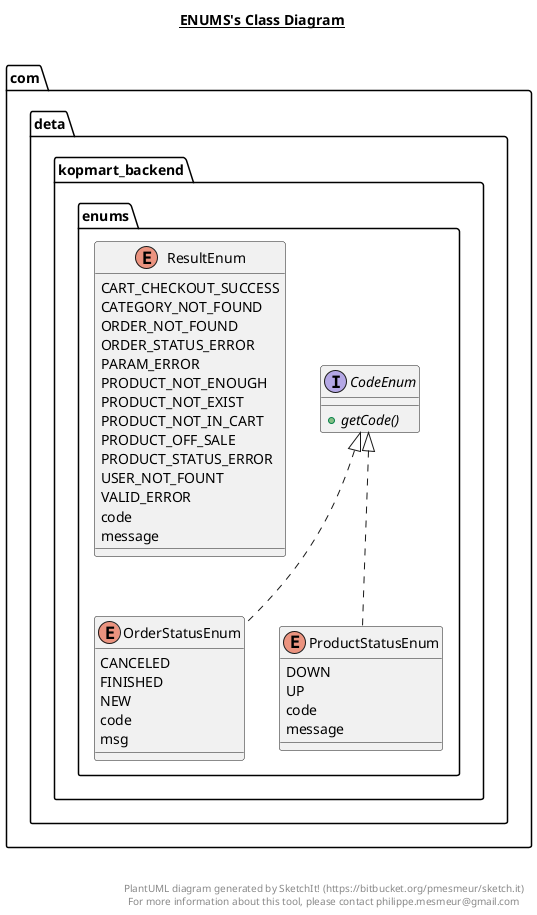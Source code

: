 @startuml

title __ENUMS's Class Diagram__\n

  namespace com.deta.kopmart_backend {
    namespace enums {
      interface com.deta.kopmart_backend.enums.CodeEnum {
          {abstract} + getCode()
      }
    }
  }
  

  namespace com.deta.kopmart_backend {
    namespace enums {
      enum OrderStatusEnum {
        CANCELED
        FINISHED
        NEW
        code
        msg
      }
    }
  }
  

  namespace com.deta.kopmart_backend {
    namespace enums {
      enum ProductStatusEnum {
        DOWN
        UP
        code
        message
      }
    }
  }
  

  namespace com.deta.kopmart_backend {
    namespace enums {
      enum ResultEnum {
        CART_CHECKOUT_SUCCESS
        CATEGORY_NOT_FOUND
        ORDER_NOT_FOUND
        ORDER_STATUS_ERROR
        PARAM_ERROR
        PRODUCT_NOT_ENOUGH
        PRODUCT_NOT_EXIST
        PRODUCT_NOT_IN_CART
        PRODUCT_OFF_SALE
        PRODUCT_STATUS_ERROR
        USER_NOT_FOUNT
        VALID_ERROR
        code
        message
      }
    }
  }
  

  com.deta.kopmart_backend.enums.OrderStatusEnum .up.|> com.deta.kopmart_backend.enums.CodeEnum
  com.deta.kopmart_backend.enums.ProductStatusEnum .up.|> com.deta.kopmart_backend.enums.CodeEnum


right footer


PlantUML diagram generated by SketchIt! (https://bitbucket.org/pmesmeur/sketch.it)
For more information about this tool, please contact philippe.mesmeur@gmail.com
endfooter

@enduml
